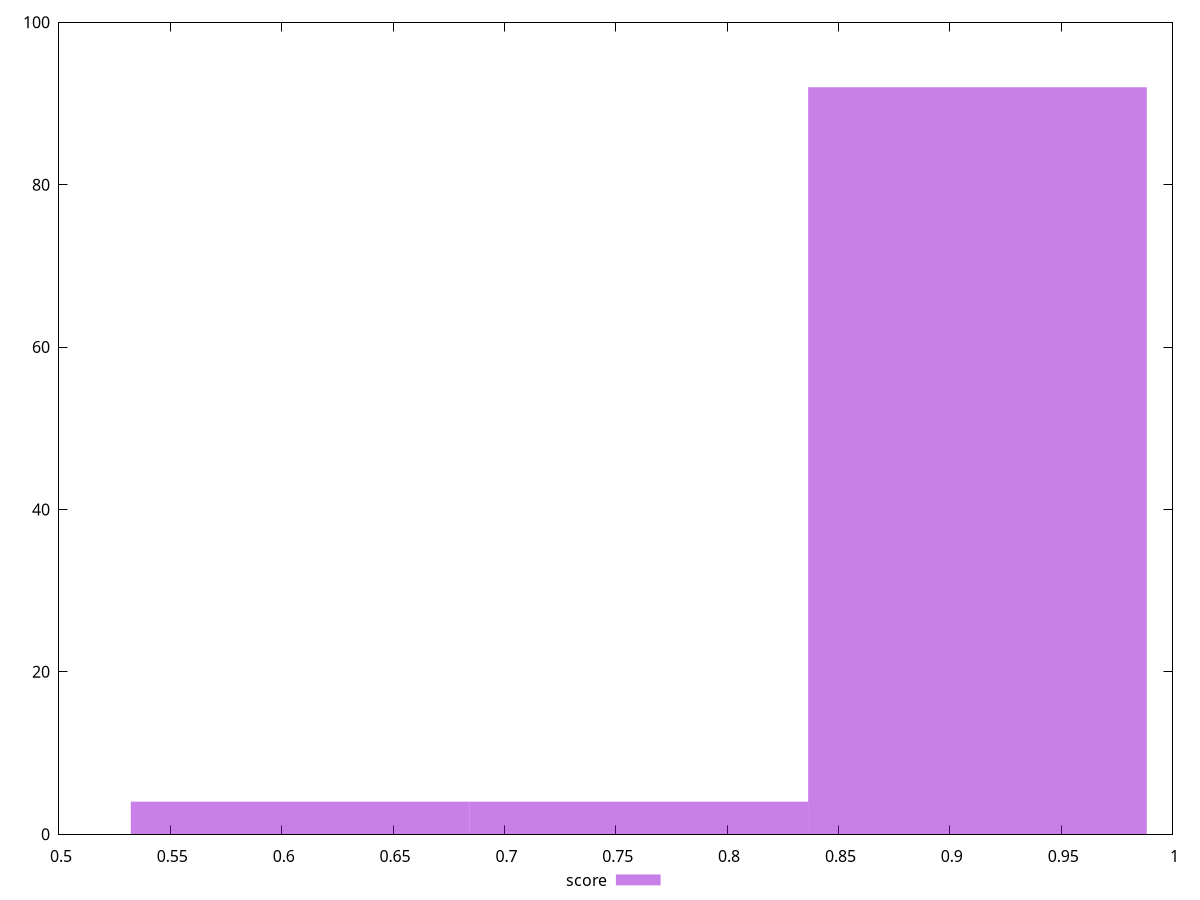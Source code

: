 reset
set terminal svg size 640, 490 enhanced background rgb 'white'
set output "reprap/largest-contentful-paint/samples/pages+cached+noexternal+nocss/score/histogram.svg"

$score <<EOF
0.912420119412214 92
0.6082800796081427 4
0.7603500995101784 4
EOF

set key outside below
set boxwidth 0.15207001990203567
set yrange [0:100]
set style fill transparent solid 0.5 noborder

plot \
  $score title "score" with boxes, \


reset